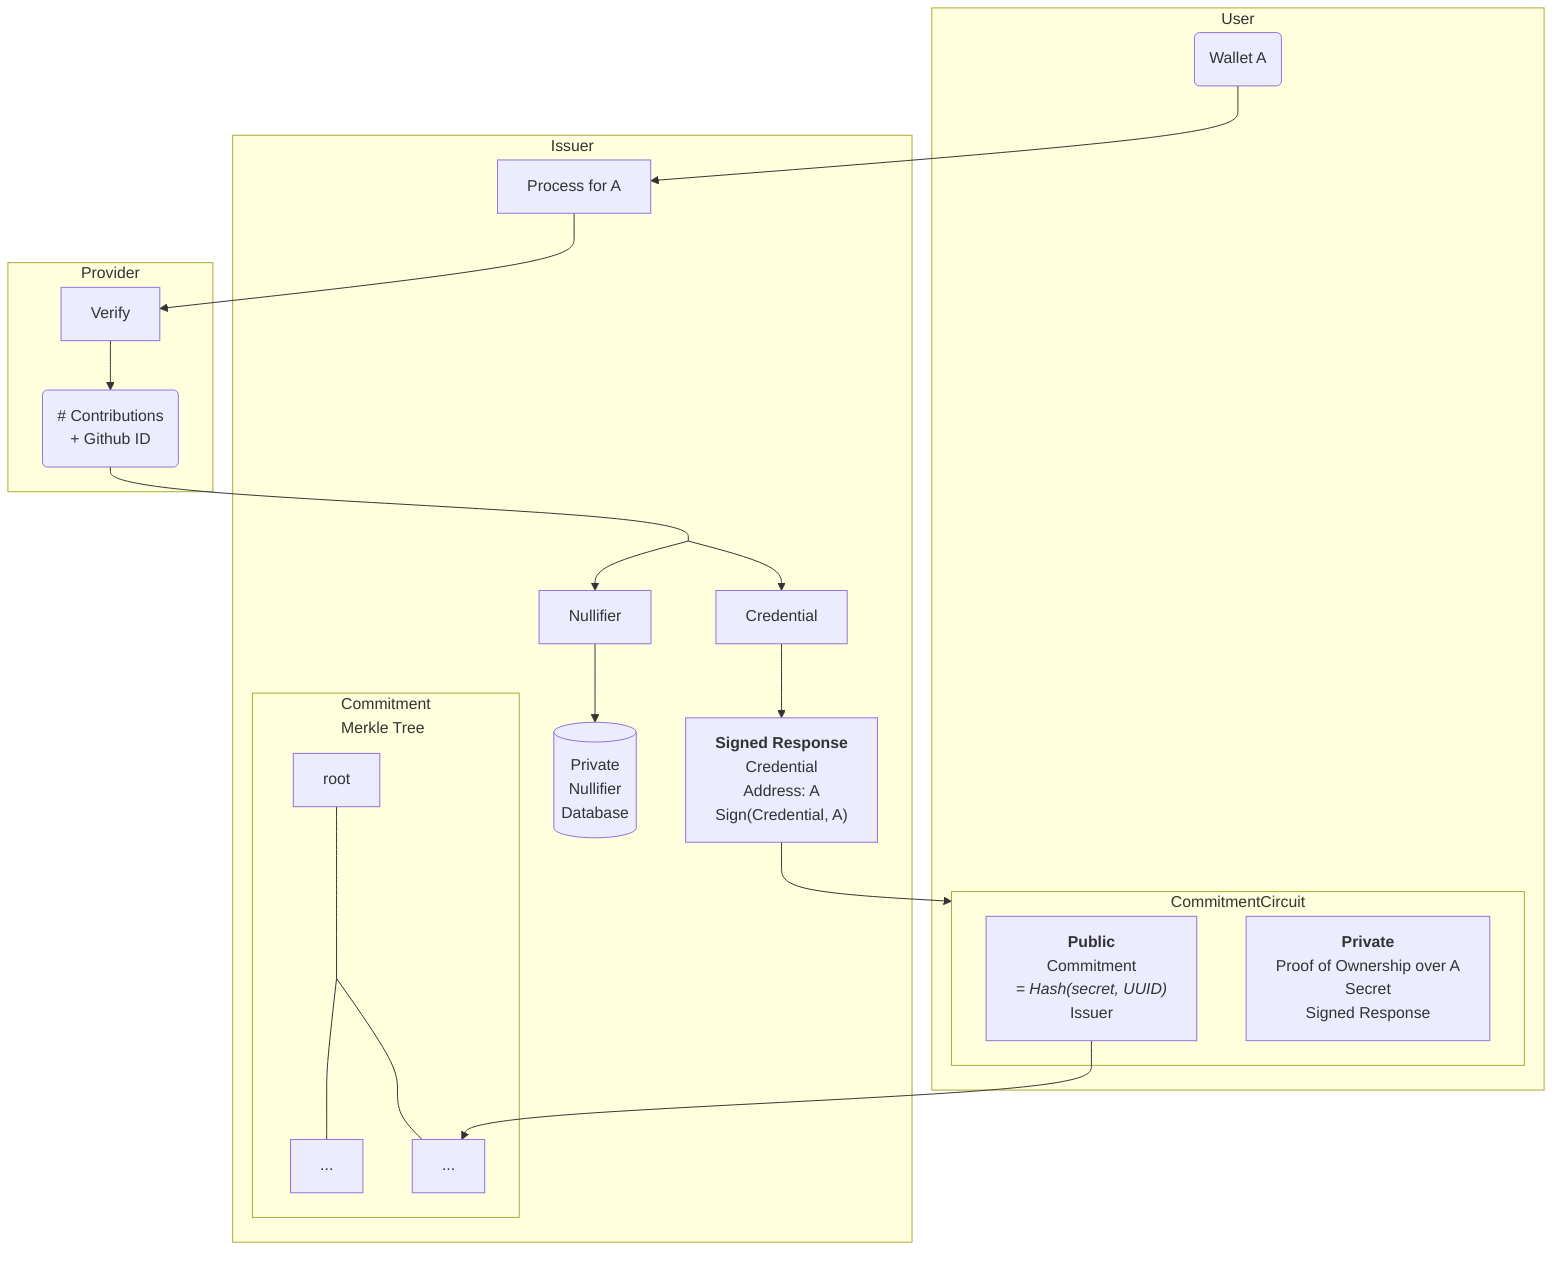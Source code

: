 graph TB

    A(Wallet A)-->Process[Process for A]
    Process-->Verify
    Data(# Contributions\n+ Github ID)---ProcessProviderResponse[ ]:::empty
    SignedResponse["`**Signed Response**
      Credential
      Address: A
      Sign(Credential, A)`"]-->CommitmentCircuit
    subgraph User
      A
      subgraph CommitmentCircuit
        CommitmentPublic["`**Public**
          Commitment
          *= Hash(secret, UUID)*
          Issuer`"]
        CommitmentPrivate["`**Private**
          Proof of Ownership over A
          Secret
          Signed Response`"]
      end
    end
    subgraph Issuer
      Process
      ProcessProviderResponse-->Nullifier
      ProcessProviderResponse-->Credential
      Credential-->SignedResponse
      Nullifier-->NullifierDB[(Private\nNullifier\nDatabase)]
      subgraph Commitment\nMerkle Tree
        MerkleRoot[root]---MerkleSplitter[ ]:::empty
        MerkleSplitter---MerkleLeaf1[...]
        MerkleSplitter---MerkleLeaf2[...]
      end
    end
    subgraph Provider
      Verify-->Data
    end
    CommitmentPublic-->MerkleLeaf2
    classDef empty width:0px,height:0px;
